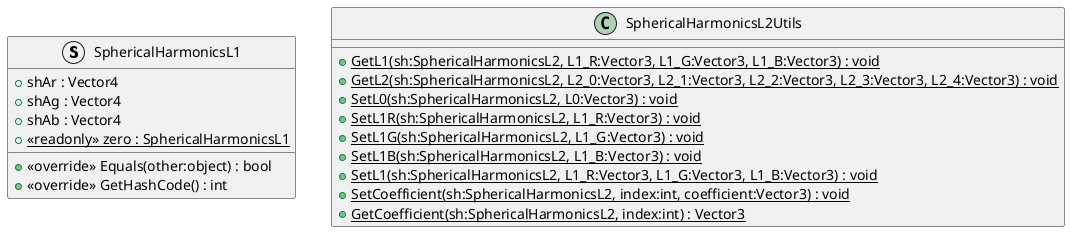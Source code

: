 @startuml
struct SphericalHarmonicsL1 {
    + shAr : Vector4
    + shAg : Vector4
    + shAb : Vector4
    + {static} <<readonly>> zero : SphericalHarmonicsL1
    + <<override>> Equals(other:object) : bool
    + <<override>> GetHashCode() : int
}
class SphericalHarmonicsL2Utils {
    + {static} GetL1(sh:SphericalHarmonicsL2, L1_R:Vector3, L1_G:Vector3, L1_B:Vector3) : void
    + {static} GetL2(sh:SphericalHarmonicsL2, L2_0:Vector3, L2_1:Vector3, L2_2:Vector3, L2_3:Vector3, L2_4:Vector3) : void
    + {static} SetL0(sh:SphericalHarmonicsL2, L0:Vector3) : void
    + {static} SetL1R(sh:SphericalHarmonicsL2, L1_R:Vector3) : void
    + {static} SetL1G(sh:SphericalHarmonicsL2, L1_G:Vector3) : void
    + {static} SetL1B(sh:SphericalHarmonicsL2, L1_B:Vector3) : void
    + {static} SetL1(sh:SphericalHarmonicsL2, L1_R:Vector3, L1_G:Vector3, L1_B:Vector3) : void
    + {static} SetCoefficient(sh:SphericalHarmonicsL2, index:int, coefficient:Vector3) : void
    + {static} GetCoefficient(sh:SphericalHarmonicsL2, index:int) : Vector3
}
@enduml
